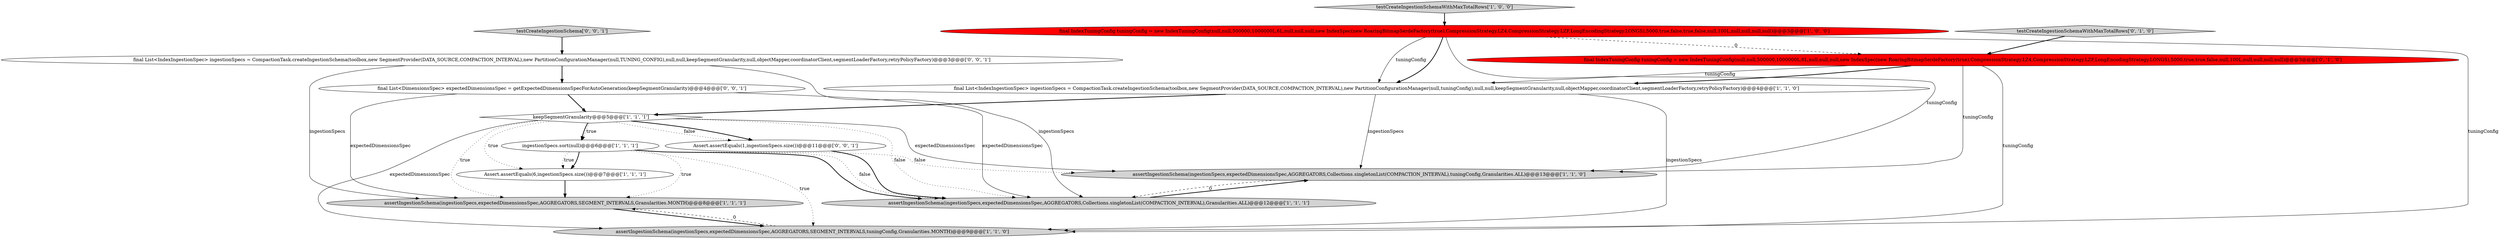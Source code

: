 digraph {
9 [style = filled, label = "assertIngestionSchema(ingestionSpecs,expectedDimensionsSpec,AGGREGATORS,SEGMENT_INTERVALS,Granularities.MONTH)@@@8@@@['1', '1', '1']", fillcolor = lightgray, shape = ellipse image = "AAA0AAABBB1BBB"];
3 [style = filled, label = "testCreateIngestionSchemaWithMaxTotalRows['1', '0', '0']", fillcolor = lightgray, shape = diamond image = "AAA0AAABBB1BBB"];
6 [style = filled, label = "assertIngestionSchema(ingestionSpecs,expectedDimensionsSpec,AGGREGATORS,Collections.singletonList(COMPACTION_INTERVAL),Granularities.ALL)@@@12@@@['1', '1', '1']", fillcolor = lightgray, shape = ellipse image = "AAA0AAABBB1BBB"];
5 [style = filled, label = "final List<IndexIngestionSpec> ingestionSpecs = CompactionTask.createIngestionSchema(toolbox,new SegmentProvider(DATA_SOURCE,COMPACTION_INTERVAL),new PartitionConfigurationManager(null,tuningConfig),null,null,keepSegmentGranularity,null,objectMapper,coordinatorClient,segmentLoaderFactory,retryPolicyFactory)@@@4@@@['1', '1', '0']", fillcolor = white, shape = ellipse image = "AAA0AAABBB1BBB"];
1 [style = filled, label = "assertIngestionSchema(ingestionSpecs,expectedDimensionsSpec,AGGREGATORS,Collections.singletonList(COMPACTION_INTERVAL),tuningConfig,Granularities.ALL)@@@13@@@['1', '1', '0']", fillcolor = lightgray, shape = ellipse image = "AAA0AAABBB1BBB"];
13 [style = filled, label = "final List<DimensionsSpec> expectedDimensionsSpec = getExpectedDimensionsSpecForAutoGeneration(keepSegmentGranularity)@@@4@@@['0', '0', '1']", fillcolor = white, shape = ellipse image = "AAA0AAABBB3BBB"];
7 [style = filled, label = "ingestionSpecs.sort(null)@@@6@@@['1', '1', '1']", fillcolor = white, shape = ellipse image = "AAA0AAABBB1BBB"];
10 [style = filled, label = "testCreateIngestionSchemaWithMaxTotalRows['0', '1', '0']", fillcolor = lightgray, shape = diamond image = "AAA0AAABBB2BBB"];
11 [style = filled, label = "final IndexTuningConfig tuningConfig = new IndexTuningConfig(null,null,500000,1000000L,6L,null,null,null,new IndexSpec(new RoaringBitmapSerdeFactory(true),CompressionStrategy.LZ4,CompressionStrategy.LZF,LongEncodingStrategy.LONGS),5000,true,true,false,null,100L,null,null,null,null)@@@3@@@['0', '1', '0']", fillcolor = red, shape = ellipse image = "AAA1AAABBB2BBB"];
14 [style = filled, label = "testCreateIngestionSchema['0', '0', '1']", fillcolor = lightgray, shape = diamond image = "AAA0AAABBB3BBB"];
0 [style = filled, label = "assertIngestionSchema(ingestionSpecs,expectedDimensionsSpec,AGGREGATORS,SEGMENT_INTERVALS,tuningConfig,Granularities.MONTH)@@@9@@@['1', '1', '0']", fillcolor = lightgray, shape = ellipse image = "AAA0AAABBB1BBB"];
8 [style = filled, label = "Assert.assertEquals(6,ingestionSpecs.size())@@@7@@@['1', '1', '1']", fillcolor = white, shape = ellipse image = "AAA0AAABBB1BBB"];
15 [style = filled, label = "Assert.assertEquals(1,ingestionSpecs.size())@@@11@@@['0', '0', '1']", fillcolor = white, shape = ellipse image = "AAA0AAABBB3BBB"];
12 [style = filled, label = "final List<IndexIngestionSpec> ingestionSpecs = CompactionTask.createIngestionSchema(toolbox,new SegmentProvider(DATA_SOURCE,COMPACTION_INTERVAL),new PartitionConfigurationManager(null,TUNING_CONFIG),null,null,keepSegmentGranularity,null,objectMapper,coordinatorClient,segmentLoaderFactory,retryPolicyFactory)@@@3@@@['0', '0', '1']", fillcolor = white, shape = ellipse image = "AAA0AAABBB3BBB"];
2 [style = filled, label = "final IndexTuningConfig tuningConfig = new IndexTuningConfig(null,null,500000,1000000L,6L,null,null,null,new IndexSpec(new RoaringBitmapSerdeFactory(true),CompressionStrategy.LZ4,CompressionStrategy.LZF,LongEncodingStrategy.LONGS),5000,true,false,true,false,null,100L,null,null,null,null)@@@3@@@['1', '0', '0']", fillcolor = red, shape = ellipse image = "AAA1AAABBB1BBB"];
4 [style = filled, label = "keepSegmentGranularity@@@5@@@['1', '1', '1']", fillcolor = white, shape = diamond image = "AAA0AAABBB1BBB"];
9->0 [style = bold, label=""];
4->1 [style = solid, label="expectedDimensionsSpec"];
5->0 [style = solid, label="ingestionSpecs"];
2->0 [style = solid, label="tuningConfig"];
2->1 [style = solid, label="tuningConfig"];
4->15 [style = bold, label=""];
4->8 [style = dotted, label="true"];
4->7 [style = dotted, label="true"];
15->6 [style = bold, label=""];
7->9 [style = dotted, label="true"];
7->0 [style = dotted, label="true"];
7->8 [style = bold, label=""];
4->6 [style = dotted, label="false"];
4->7 [style = bold, label=""];
4->15 [style = dotted, label="false"];
7->6 [style = dotted, label="false"];
11->1 [style = solid, label="tuningConfig"];
5->1 [style = solid, label="ingestionSpecs"];
13->9 [style = solid, label="expectedDimensionsSpec"];
6->1 [style = bold, label=""];
12->13 [style = bold, label=""];
11->5 [style = bold, label=""];
3->2 [style = bold, label=""];
4->0 [style = solid, label="expectedDimensionsSpec"];
1->6 [style = dashed, label="0"];
14->12 [style = bold, label=""];
12->6 [style = solid, label="ingestionSpecs"];
5->4 [style = bold, label=""];
7->6 [style = bold, label=""];
8->9 [style = bold, label=""];
11->0 [style = solid, label="tuningConfig"];
11->5 [style = solid, label="tuningConfig"];
2->11 [style = dashed, label="0"];
13->6 [style = solid, label="expectedDimensionsSpec"];
0->9 [style = dashed, label="0"];
7->1 [style = dotted, label="false"];
4->9 [style = dotted, label="true"];
7->8 [style = dotted, label="true"];
12->9 [style = solid, label="ingestionSpecs"];
13->4 [style = bold, label=""];
2->5 [style = solid, label="tuningConfig"];
2->5 [style = bold, label=""];
10->11 [style = bold, label=""];
}
